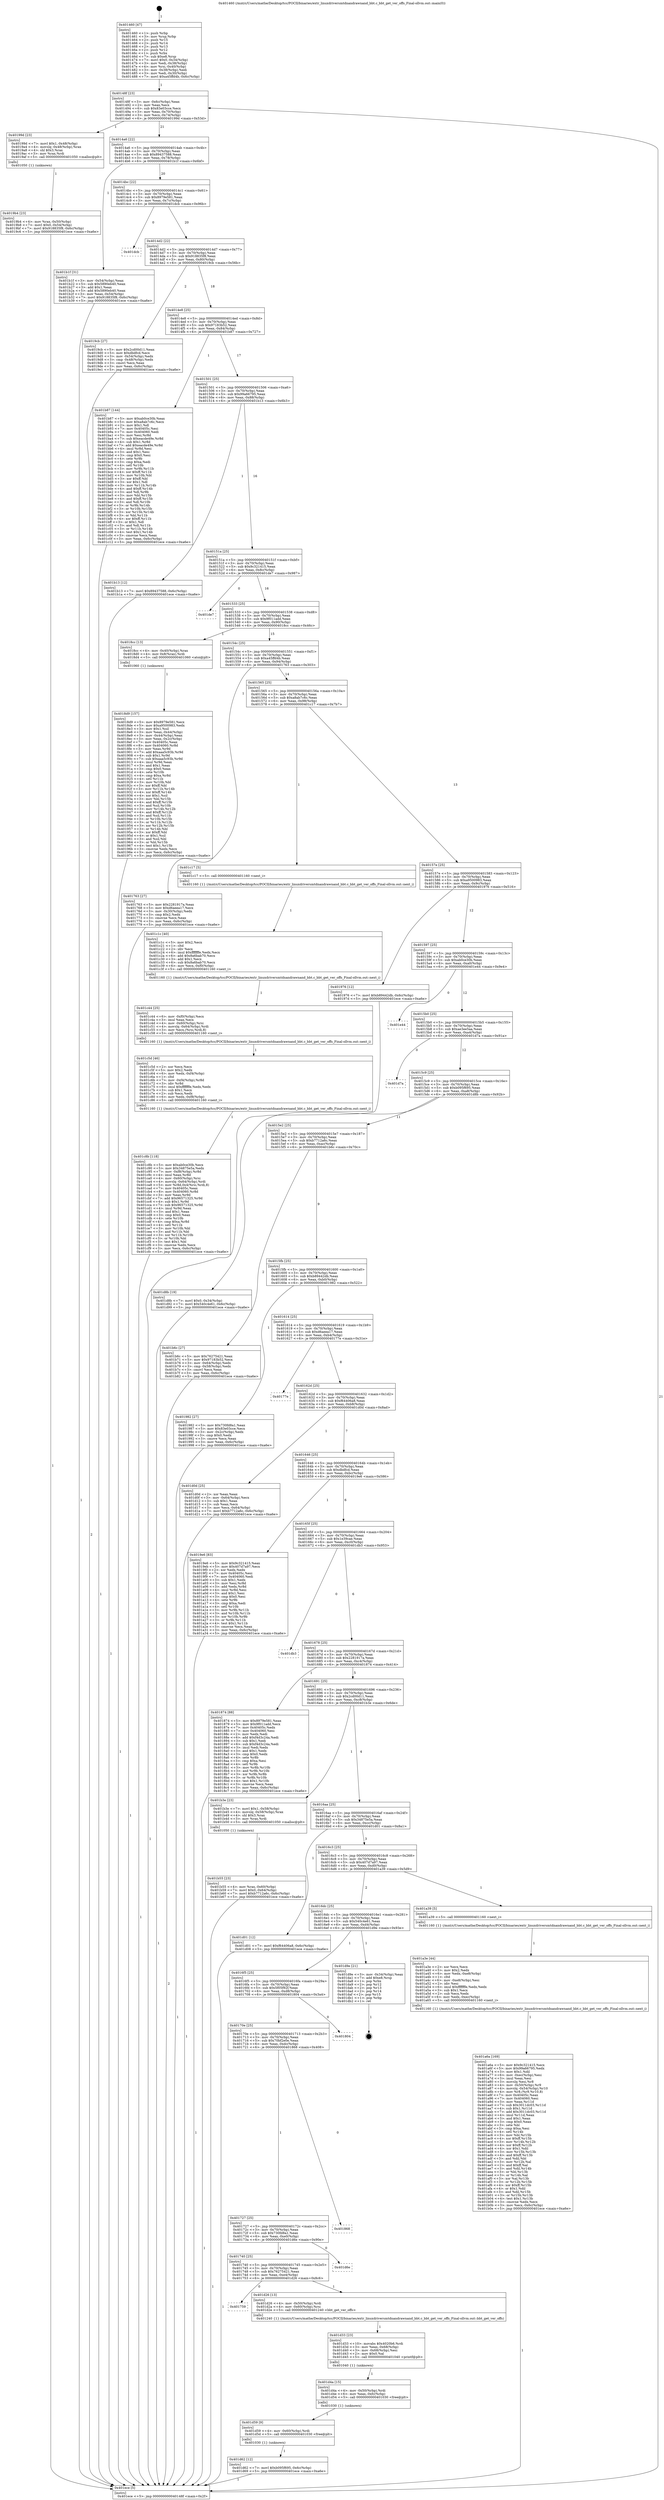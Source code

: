 digraph "0x401460" {
  label = "0x401460 (/mnt/c/Users/mathe/Desktop/tcc/POCII/binaries/extr_linuxdriversmtdnandrawnand_bbt.c_bbt_get_ver_offs_Final-ollvm.out::main(0))"
  labelloc = "t"
  node[shape=record]

  Entry [label="",width=0.3,height=0.3,shape=circle,fillcolor=black,style=filled]
  "0x40148f" [label="{
     0x40148f [23]\l
     | [instrs]\l
     &nbsp;&nbsp;0x40148f \<+3\>: mov -0x6c(%rbp),%eax\l
     &nbsp;&nbsp;0x401492 \<+2\>: mov %eax,%ecx\l
     &nbsp;&nbsp;0x401494 \<+6\>: sub $0x83e03cce,%ecx\l
     &nbsp;&nbsp;0x40149a \<+3\>: mov %eax,-0x70(%rbp)\l
     &nbsp;&nbsp;0x40149d \<+3\>: mov %ecx,-0x74(%rbp)\l
     &nbsp;&nbsp;0x4014a0 \<+6\>: je 000000000040199d \<main+0x53d\>\l
  }"]
  "0x40199d" [label="{
     0x40199d [23]\l
     | [instrs]\l
     &nbsp;&nbsp;0x40199d \<+7\>: movl $0x1,-0x48(%rbp)\l
     &nbsp;&nbsp;0x4019a4 \<+4\>: movslq -0x48(%rbp),%rax\l
     &nbsp;&nbsp;0x4019a8 \<+4\>: shl $0x3,%rax\l
     &nbsp;&nbsp;0x4019ac \<+3\>: mov %rax,%rdi\l
     &nbsp;&nbsp;0x4019af \<+5\>: call 0000000000401050 \<malloc@plt\>\l
     | [calls]\l
     &nbsp;&nbsp;0x401050 \{1\} (unknown)\l
  }"]
  "0x4014a6" [label="{
     0x4014a6 [22]\l
     | [instrs]\l
     &nbsp;&nbsp;0x4014a6 \<+5\>: jmp 00000000004014ab \<main+0x4b\>\l
     &nbsp;&nbsp;0x4014ab \<+3\>: mov -0x70(%rbp),%eax\l
     &nbsp;&nbsp;0x4014ae \<+5\>: sub $0x89437588,%eax\l
     &nbsp;&nbsp;0x4014b3 \<+3\>: mov %eax,-0x78(%rbp)\l
     &nbsp;&nbsp;0x4014b6 \<+6\>: je 0000000000401b1f \<main+0x6bf\>\l
  }"]
  Exit [label="",width=0.3,height=0.3,shape=circle,fillcolor=black,style=filled,peripheries=2]
  "0x401b1f" [label="{
     0x401b1f [31]\l
     | [instrs]\l
     &nbsp;&nbsp;0x401b1f \<+3\>: mov -0x54(%rbp),%eax\l
     &nbsp;&nbsp;0x401b22 \<+5\>: sub $0x5890eb40,%eax\l
     &nbsp;&nbsp;0x401b27 \<+3\>: add $0x1,%eax\l
     &nbsp;&nbsp;0x401b2a \<+5\>: add $0x5890eb40,%eax\l
     &nbsp;&nbsp;0x401b2f \<+3\>: mov %eax,-0x54(%rbp)\l
     &nbsp;&nbsp;0x401b32 \<+7\>: movl $0x918835f8,-0x6c(%rbp)\l
     &nbsp;&nbsp;0x401b39 \<+5\>: jmp 0000000000401ece \<main+0xa6e\>\l
  }"]
  "0x4014bc" [label="{
     0x4014bc [22]\l
     | [instrs]\l
     &nbsp;&nbsp;0x4014bc \<+5\>: jmp 00000000004014c1 \<main+0x61\>\l
     &nbsp;&nbsp;0x4014c1 \<+3\>: mov -0x70(%rbp),%eax\l
     &nbsp;&nbsp;0x4014c4 \<+5\>: sub $0x8979e581,%eax\l
     &nbsp;&nbsp;0x4014c9 \<+3\>: mov %eax,-0x7c(%rbp)\l
     &nbsp;&nbsp;0x4014cc \<+6\>: je 0000000000401dcb \<main+0x96b\>\l
  }"]
  "0x401d62" [label="{
     0x401d62 [12]\l
     | [instrs]\l
     &nbsp;&nbsp;0x401d62 \<+7\>: movl $0xb095f695,-0x6c(%rbp)\l
     &nbsp;&nbsp;0x401d69 \<+5\>: jmp 0000000000401ece \<main+0xa6e\>\l
  }"]
  "0x401dcb" [label="{
     0x401dcb\l
  }", style=dashed]
  "0x4014d2" [label="{
     0x4014d2 [22]\l
     | [instrs]\l
     &nbsp;&nbsp;0x4014d2 \<+5\>: jmp 00000000004014d7 \<main+0x77\>\l
     &nbsp;&nbsp;0x4014d7 \<+3\>: mov -0x70(%rbp),%eax\l
     &nbsp;&nbsp;0x4014da \<+5\>: sub $0x918835f8,%eax\l
     &nbsp;&nbsp;0x4014df \<+3\>: mov %eax,-0x80(%rbp)\l
     &nbsp;&nbsp;0x4014e2 \<+6\>: je 00000000004019cb \<main+0x56b\>\l
  }"]
  "0x401d59" [label="{
     0x401d59 [9]\l
     | [instrs]\l
     &nbsp;&nbsp;0x401d59 \<+4\>: mov -0x60(%rbp),%rdi\l
     &nbsp;&nbsp;0x401d5d \<+5\>: call 0000000000401030 \<free@plt\>\l
     | [calls]\l
     &nbsp;&nbsp;0x401030 \{1\} (unknown)\l
  }"]
  "0x4019cb" [label="{
     0x4019cb [27]\l
     | [instrs]\l
     &nbsp;&nbsp;0x4019cb \<+5\>: mov $0x2cd00d11,%eax\l
     &nbsp;&nbsp;0x4019d0 \<+5\>: mov $0xdbdfcd,%ecx\l
     &nbsp;&nbsp;0x4019d5 \<+3\>: mov -0x54(%rbp),%edx\l
     &nbsp;&nbsp;0x4019d8 \<+3\>: cmp -0x48(%rbp),%edx\l
     &nbsp;&nbsp;0x4019db \<+3\>: cmovl %ecx,%eax\l
     &nbsp;&nbsp;0x4019de \<+3\>: mov %eax,-0x6c(%rbp)\l
     &nbsp;&nbsp;0x4019e1 \<+5\>: jmp 0000000000401ece \<main+0xa6e\>\l
  }"]
  "0x4014e8" [label="{
     0x4014e8 [25]\l
     | [instrs]\l
     &nbsp;&nbsp;0x4014e8 \<+5\>: jmp 00000000004014ed \<main+0x8d\>\l
     &nbsp;&nbsp;0x4014ed \<+3\>: mov -0x70(%rbp),%eax\l
     &nbsp;&nbsp;0x4014f0 \<+5\>: sub $0x97183b52,%eax\l
     &nbsp;&nbsp;0x4014f5 \<+6\>: mov %eax,-0x84(%rbp)\l
     &nbsp;&nbsp;0x4014fb \<+6\>: je 0000000000401b87 \<main+0x727\>\l
  }"]
  "0x401d4a" [label="{
     0x401d4a [15]\l
     | [instrs]\l
     &nbsp;&nbsp;0x401d4a \<+4\>: mov -0x50(%rbp),%rdi\l
     &nbsp;&nbsp;0x401d4e \<+6\>: mov %eax,-0xfc(%rbp)\l
     &nbsp;&nbsp;0x401d54 \<+5\>: call 0000000000401030 \<free@plt\>\l
     | [calls]\l
     &nbsp;&nbsp;0x401030 \{1\} (unknown)\l
  }"]
  "0x401b87" [label="{
     0x401b87 [144]\l
     | [instrs]\l
     &nbsp;&nbsp;0x401b87 \<+5\>: mov $0xab0ce30b,%eax\l
     &nbsp;&nbsp;0x401b8c \<+5\>: mov $0xa8ab7c6c,%ecx\l
     &nbsp;&nbsp;0x401b91 \<+2\>: mov $0x1,%dl\l
     &nbsp;&nbsp;0x401b93 \<+7\>: mov 0x40405c,%esi\l
     &nbsp;&nbsp;0x401b9a \<+7\>: mov 0x404060,%edi\l
     &nbsp;&nbsp;0x401ba1 \<+3\>: mov %esi,%r8d\l
     &nbsp;&nbsp;0x401ba4 \<+7\>: sub $0xeacde49e,%r8d\l
     &nbsp;&nbsp;0x401bab \<+4\>: sub $0x1,%r8d\l
     &nbsp;&nbsp;0x401baf \<+7\>: add $0xeacde49e,%r8d\l
     &nbsp;&nbsp;0x401bb6 \<+4\>: imul %r8d,%esi\l
     &nbsp;&nbsp;0x401bba \<+3\>: and $0x1,%esi\l
     &nbsp;&nbsp;0x401bbd \<+3\>: cmp $0x0,%esi\l
     &nbsp;&nbsp;0x401bc0 \<+4\>: sete %r9b\l
     &nbsp;&nbsp;0x401bc4 \<+3\>: cmp $0xa,%edi\l
     &nbsp;&nbsp;0x401bc7 \<+4\>: setl %r10b\l
     &nbsp;&nbsp;0x401bcb \<+3\>: mov %r9b,%r11b\l
     &nbsp;&nbsp;0x401bce \<+4\>: xor $0xff,%r11b\l
     &nbsp;&nbsp;0x401bd2 \<+3\>: mov %r10b,%bl\l
     &nbsp;&nbsp;0x401bd5 \<+3\>: xor $0xff,%bl\l
     &nbsp;&nbsp;0x401bd8 \<+3\>: xor $0x1,%dl\l
     &nbsp;&nbsp;0x401bdb \<+3\>: mov %r11b,%r14b\l
     &nbsp;&nbsp;0x401bde \<+4\>: and $0xff,%r14b\l
     &nbsp;&nbsp;0x401be2 \<+3\>: and %dl,%r9b\l
     &nbsp;&nbsp;0x401be5 \<+3\>: mov %bl,%r15b\l
     &nbsp;&nbsp;0x401be8 \<+4\>: and $0xff,%r15b\l
     &nbsp;&nbsp;0x401bec \<+3\>: and %dl,%r10b\l
     &nbsp;&nbsp;0x401bef \<+3\>: or %r9b,%r14b\l
     &nbsp;&nbsp;0x401bf2 \<+3\>: or %r10b,%r15b\l
     &nbsp;&nbsp;0x401bf5 \<+3\>: xor %r15b,%r14b\l
     &nbsp;&nbsp;0x401bf8 \<+3\>: or %bl,%r11b\l
     &nbsp;&nbsp;0x401bfb \<+4\>: xor $0xff,%r11b\l
     &nbsp;&nbsp;0x401bff \<+3\>: or $0x1,%dl\l
     &nbsp;&nbsp;0x401c02 \<+3\>: and %dl,%r11b\l
     &nbsp;&nbsp;0x401c05 \<+3\>: or %r11b,%r14b\l
     &nbsp;&nbsp;0x401c08 \<+4\>: test $0x1,%r14b\l
     &nbsp;&nbsp;0x401c0c \<+3\>: cmovne %ecx,%eax\l
     &nbsp;&nbsp;0x401c0f \<+3\>: mov %eax,-0x6c(%rbp)\l
     &nbsp;&nbsp;0x401c12 \<+5\>: jmp 0000000000401ece \<main+0xa6e\>\l
  }"]
  "0x401501" [label="{
     0x401501 [25]\l
     | [instrs]\l
     &nbsp;&nbsp;0x401501 \<+5\>: jmp 0000000000401506 \<main+0xa6\>\l
     &nbsp;&nbsp;0x401506 \<+3\>: mov -0x70(%rbp),%eax\l
     &nbsp;&nbsp;0x401509 \<+5\>: sub $0x99a66795,%eax\l
     &nbsp;&nbsp;0x40150e \<+6\>: mov %eax,-0x88(%rbp)\l
     &nbsp;&nbsp;0x401514 \<+6\>: je 0000000000401b13 \<main+0x6b3\>\l
  }"]
  "0x401d33" [label="{
     0x401d33 [23]\l
     | [instrs]\l
     &nbsp;&nbsp;0x401d33 \<+10\>: movabs $0x4020b6,%rdi\l
     &nbsp;&nbsp;0x401d3d \<+3\>: mov %eax,-0x68(%rbp)\l
     &nbsp;&nbsp;0x401d40 \<+3\>: mov -0x68(%rbp),%esi\l
     &nbsp;&nbsp;0x401d43 \<+2\>: mov $0x0,%al\l
     &nbsp;&nbsp;0x401d45 \<+5\>: call 0000000000401040 \<printf@plt\>\l
     | [calls]\l
     &nbsp;&nbsp;0x401040 \{1\} (unknown)\l
  }"]
  "0x401b13" [label="{
     0x401b13 [12]\l
     | [instrs]\l
     &nbsp;&nbsp;0x401b13 \<+7\>: movl $0x89437588,-0x6c(%rbp)\l
     &nbsp;&nbsp;0x401b1a \<+5\>: jmp 0000000000401ece \<main+0xa6e\>\l
  }"]
  "0x40151a" [label="{
     0x40151a [25]\l
     | [instrs]\l
     &nbsp;&nbsp;0x40151a \<+5\>: jmp 000000000040151f \<main+0xbf\>\l
     &nbsp;&nbsp;0x40151f \<+3\>: mov -0x70(%rbp),%eax\l
     &nbsp;&nbsp;0x401522 \<+5\>: sub $0x9c321415,%eax\l
     &nbsp;&nbsp;0x401527 \<+6\>: mov %eax,-0x8c(%rbp)\l
     &nbsp;&nbsp;0x40152d \<+6\>: je 0000000000401de7 \<main+0x987\>\l
  }"]
  "0x401759" [label="{
     0x401759\l
  }", style=dashed]
  "0x401de7" [label="{
     0x401de7\l
  }", style=dashed]
  "0x401533" [label="{
     0x401533 [25]\l
     | [instrs]\l
     &nbsp;&nbsp;0x401533 \<+5\>: jmp 0000000000401538 \<main+0xd8\>\l
     &nbsp;&nbsp;0x401538 \<+3\>: mov -0x70(%rbp),%eax\l
     &nbsp;&nbsp;0x40153b \<+5\>: sub $0x9f011add,%eax\l
     &nbsp;&nbsp;0x401540 \<+6\>: mov %eax,-0x90(%rbp)\l
     &nbsp;&nbsp;0x401546 \<+6\>: je 00000000004018cc \<main+0x46c\>\l
  }"]
  "0x401d26" [label="{
     0x401d26 [13]\l
     | [instrs]\l
     &nbsp;&nbsp;0x401d26 \<+4\>: mov -0x50(%rbp),%rdi\l
     &nbsp;&nbsp;0x401d2a \<+4\>: mov -0x60(%rbp),%rsi\l
     &nbsp;&nbsp;0x401d2e \<+5\>: call 0000000000401240 \<bbt_get_ver_offs\>\l
     | [calls]\l
     &nbsp;&nbsp;0x401240 \{1\} (/mnt/c/Users/mathe/Desktop/tcc/POCII/binaries/extr_linuxdriversmtdnandrawnand_bbt.c_bbt_get_ver_offs_Final-ollvm.out::bbt_get_ver_offs)\l
  }"]
  "0x4018cc" [label="{
     0x4018cc [13]\l
     | [instrs]\l
     &nbsp;&nbsp;0x4018cc \<+4\>: mov -0x40(%rbp),%rax\l
     &nbsp;&nbsp;0x4018d0 \<+4\>: mov 0x8(%rax),%rdi\l
     &nbsp;&nbsp;0x4018d4 \<+5\>: call 0000000000401060 \<atoi@plt\>\l
     | [calls]\l
     &nbsp;&nbsp;0x401060 \{1\} (unknown)\l
  }"]
  "0x40154c" [label="{
     0x40154c [25]\l
     | [instrs]\l
     &nbsp;&nbsp;0x40154c \<+5\>: jmp 0000000000401551 \<main+0xf1\>\l
     &nbsp;&nbsp;0x401551 \<+3\>: mov -0x70(%rbp),%eax\l
     &nbsp;&nbsp;0x401554 \<+5\>: sub $0xa45ffd4b,%eax\l
     &nbsp;&nbsp;0x401559 \<+6\>: mov %eax,-0x94(%rbp)\l
     &nbsp;&nbsp;0x40155f \<+6\>: je 0000000000401763 \<main+0x303\>\l
  }"]
  "0x401740" [label="{
     0x401740 [25]\l
     | [instrs]\l
     &nbsp;&nbsp;0x401740 \<+5\>: jmp 0000000000401745 \<main+0x2e5\>\l
     &nbsp;&nbsp;0x401745 \<+3\>: mov -0x70(%rbp),%eax\l
     &nbsp;&nbsp;0x401748 \<+5\>: sub $0x76275421,%eax\l
     &nbsp;&nbsp;0x40174d \<+6\>: mov %eax,-0xe4(%rbp)\l
     &nbsp;&nbsp;0x401753 \<+6\>: je 0000000000401d26 \<main+0x8c6\>\l
  }"]
  "0x401763" [label="{
     0x401763 [27]\l
     | [instrs]\l
     &nbsp;&nbsp;0x401763 \<+5\>: mov $0x2281917a,%eax\l
     &nbsp;&nbsp;0x401768 \<+5\>: mov $0xd6aeea17,%ecx\l
     &nbsp;&nbsp;0x40176d \<+3\>: mov -0x30(%rbp),%edx\l
     &nbsp;&nbsp;0x401770 \<+3\>: cmp $0x2,%edx\l
     &nbsp;&nbsp;0x401773 \<+3\>: cmovne %ecx,%eax\l
     &nbsp;&nbsp;0x401776 \<+3\>: mov %eax,-0x6c(%rbp)\l
     &nbsp;&nbsp;0x401779 \<+5\>: jmp 0000000000401ece \<main+0xa6e\>\l
  }"]
  "0x401565" [label="{
     0x401565 [25]\l
     | [instrs]\l
     &nbsp;&nbsp;0x401565 \<+5\>: jmp 000000000040156a \<main+0x10a\>\l
     &nbsp;&nbsp;0x40156a \<+3\>: mov -0x70(%rbp),%eax\l
     &nbsp;&nbsp;0x40156d \<+5\>: sub $0xa8ab7c6c,%eax\l
     &nbsp;&nbsp;0x401572 \<+6\>: mov %eax,-0x98(%rbp)\l
     &nbsp;&nbsp;0x401578 \<+6\>: je 0000000000401c17 \<main+0x7b7\>\l
  }"]
  "0x401ece" [label="{
     0x401ece [5]\l
     | [instrs]\l
     &nbsp;&nbsp;0x401ece \<+5\>: jmp 000000000040148f \<main+0x2f\>\l
  }"]
  "0x401460" [label="{
     0x401460 [47]\l
     | [instrs]\l
     &nbsp;&nbsp;0x401460 \<+1\>: push %rbp\l
     &nbsp;&nbsp;0x401461 \<+3\>: mov %rsp,%rbp\l
     &nbsp;&nbsp;0x401464 \<+2\>: push %r15\l
     &nbsp;&nbsp;0x401466 \<+2\>: push %r14\l
     &nbsp;&nbsp;0x401468 \<+2\>: push %r13\l
     &nbsp;&nbsp;0x40146a \<+2\>: push %r12\l
     &nbsp;&nbsp;0x40146c \<+1\>: push %rbx\l
     &nbsp;&nbsp;0x40146d \<+7\>: sub $0xe8,%rsp\l
     &nbsp;&nbsp;0x401474 \<+7\>: movl $0x0,-0x34(%rbp)\l
     &nbsp;&nbsp;0x40147b \<+3\>: mov %edi,-0x38(%rbp)\l
     &nbsp;&nbsp;0x40147e \<+4\>: mov %rsi,-0x40(%rbp)\l
     &nbsp;&nbsp;0x401482 \<+3\>: mov -0x38(%rbp),%edi\l
     &nbsp;&nbsp;0x401485 \<+3\>: mov %edi,-0x30(%rbp)\l
     &nbsp;&nbsp;0x401488 \<+7\>: movl $0xa45ffd4b,-0x6c(%rbp)\l
  }"]
  "0x401d6e" [label="{
     0x401d6e\l
  }", style=dashed]
  "0x401c17" [label="{
     0x401c17 [5]\l
     | [instrs]\l
     &nbsp;&nbsp;0x401c17 \<+5\>: call 0000000000401160 \<next_i\>\l
     | [calls]\l
     &nbsp;&nbsp;0x401160 \{1\} (/mnt/c/Users/mathe/Desktop/tcc/POCII/binaries/extr_linuxdriversmtdnandrawnand_bbt.c_bbt_get_ver_offs_Final-ollvm.out::next_i)\l
  }"]
  "0x40157e" [label="{
     0x40157e [25]\l
     | [instrs]\l
     &nbsp;&nbsp;0x40157e \<+5\>: jmp 0000000000401583 \<main+0x123\>\l
     &nbsp;&nbsp;0x401583 \<+3\>: mov -0x70(%rbp),%eax\l
     &nbsp;&nbsp;0x401586 \<+5\>: sub $0xa9500983,%eax\l
     &nbsp;&nbsp;0x40158b \<+6\>: mov %eax,-0x9c(%rbp)\l
     &nbsp;&nbsp;0x401591 \<+6\>: je 0000000000401976 \<main+0x516\>\l
  }"]
  "0x401727" [label="{
     0x401727 [25]\l
     | [instrs]\l
     &nbsp;&nbsp;0x401727 \<+5\>: jmp 000000000040172c \<main+0x2cc\>\l
     &nbsp;&nbsp;0x40172c \<+3\>: mov -0x70(%rbp),%eax\l
     &nbsp;&nbsp;0x40172f \<+5\>: sub $0x730fd8a1,%eax\l
     &nbsp;&nbsp;0x401734 \<+6\>: mov %eax,-0xe0(%rbp)\l
     &nbsp;&nbsp;0x40173a \<+6\>: je 0000000000401d6e \<main+0x90e\>\l
  }"]
  "0x401976" [label="{
     0x401976 [12]\l
     | [instrs]\l
     &nbsp;&nbsp;0x401976 \<+7\>: movl $0xb89442db,-0x6c(%rbp)\l
     &nbsp;&nbsp;0x40197d \<+5\>: jmp 0000000000401ece \<main+0xa6e\>\l
  }"]
  "0x401597" [label="{
     0x401597 [25]\l
     | [instrs]\l
     &nbsp;&nbsp;0x401597 \<+5\>: jmp 000000000040159c \<main+0x13c\>\l
     &nbsp;&nbsp;0x40159c \<+3\>: mov -0x70(%rbp),%eax\l
     &nbsp;&nbsp;0x40159f \<+5\>: sub $0xab0ce30b,%eax\l
     &nbsp;&nbsp;0x4015a4 \<+6\>: mov %eax,-0xa0(%rbp)\l
     &nbsp;&nbsp;0x4015aa \<+6\>: je 0000000000401e44 \<main+0x9e4\>\l
  }"]
  "0x401868" [label="{
     0x401868\l
  }", style=dashed]
  "0x401e44" [label="{
     0x401e44\l
  }", style=dashed]
  "0x4015b0" [label="{
     0x4015b0 [25]\l
     | [instrs]\l
     &nbsp;&nbsp;0x4015b0 \<+5\>: jmp 00000000004015b5 \<main+0x155\>\l
     &nbsp;&nbsp;0x4015b5 \<+3\>: mov -0x70(%rbp),%eax\l
     &nbsp;&nbsp;0x4015b8 \<+5\>: sub $0xae3ee5aa,%eax\l
     &nbsp;&nbsp;0x4015bd \<+6\>: mov %eax,-0xa4(%rbp)\l
     &nbsp;&nbsp;0x4015c3 \<+6\>: je 0000000000401d7a \<main+0x91a\>\l
  }"]
  "0x40170e" [label="{
     0x40170e [25]\l
     | [instrs]\l
     &nbsp;&nbsp;0x40170e \<+5\>: jmp 0000000000401713 \<main+0x2b3\>\l
     &nbsp;&nbsp;0x401713 \<+3\>: mov -0x70(%rbp),%eax\l
     &nbsp;&nbsp;0x401716 \<+5\>: sub $0x70bf2e0e,%eax\l
     &nbsp;&nbsp;0x40171b \<+6\>: mov %eax,-0xdc(%rbp)\l
     &nbsp;&nbsp;0x401721 \<+6\>: je 0000000000401868 \<main+0x408\>\l
  }"]
  "0x401d7a" [label="{
     0x401d7a\l
  }", style=dashed]
  "0x4015c9" [label="{
     0x4015c9 [25]\l
     | [instrs]\l
     &nbsp;&nbsp;0x4015c9 \<+5\>: jmp 00000000004015ce \<main+0x16e\>\l
     &nbsp;&nbsp;0x4015ce \<+3\>: mov -0x70(%rbp),%eax\l
     &nbsp;&nbsp;0x4015d1 \<+5\>: sub $0xb095f695,%eax\l
     &nbsp;&nbsp;0x4015d6 \<+6\>: mov %eax,-0xa8(%rbp)\l
     &nbsp;&nbsp;0x4015dc \<+6\>: je 0000000000401d8b \<main+0x92b\>\l
  }"]
  "0x401804" [label="{
     0x401804\l
  }", style=dashed]
  "0x401d8b" [label="{
     0x401d8b [19]\l
     | [instrs]\l
     &nbsp;&nbsp;0x401d8b \<+7\>: movl $0x0,-0x34(%rbp)\l
     &nbsp;&nbsp;0x401d92 \<+7\>: movl $0x540c4e61,-0x6c(%rbp)\l
     &nbsp;&nbsp;0x401d99 \<+5\>: jmp 0000000000401ece \<main+0xa6e\>\l
  }"]
  "0x4015e2" [label="{
     0x4015e2 [25]\l
     | [instrs]\l
     &nbsp;&nbsp;0x4015e2 \<+5\>: jmp 00000000004015e7 \<main+0x187\>\l
     &nbsp;&nbsp;0x4015e7 \<+3\>: mov -0x70(%rbp),%eax\l
     &nbsp;&nbsp;0x4015ea \<+5\>: sub $0xb7712a6c,%eax\l
     &nbsp;&nbsp;0x4015ef \<+6\>: mov %eax,-0xac(%rbp)\l
     &nbsp;&nbsp;0x4015f5 \<+6\>: je 0000000000401b6c \<main+0x70c\>\l
  }"]
  "0x4016f5" [label="{
     0x4016f5 [25]\l
     | [instrs]\l
     &nbsp;&nbsp;0x4016f5 \<+5\>: jmp 00000000004016fa \<main+0x29a\>\l
     &nbsp;&nbsp;0x4016fa \<+3\>: mov -0x70(%rbp),%eax\l
     &nbsp;&nbsp;0x4016fd \<+5\>: sub $0x5f05f92f,%eax\l
     &nbsp;&nbsp;0x401702 \<+6\>: mov %eax,-0xd8(%rbp)\l
     &nbsp;&nbsp;0x401708 \<+6\>: je 0000000000401804 \<main+0x3a4\>\l
  }"]
  "0x401b6c" [label="{
     0x401b6c [27]\l
     | [instrs]\l
     &nbsp;&nbsp;0x401b6c \<+5\>: mov $0x76275421,%eax\l
     &nbsp;&nbsp;0x401b71 \<+5\>: mov $0x97183b52,%ecx\l
     &nbsp;&nbsp;0x401b76 \<+3\>: mov -0x64(%rbp),%edx\l
     &nbsp;&nbsp;0x401b79 \<+3\>: cmp -0x58(%rbp),%edx\l
     &nbsp;&nbsp;0x401b7c \<+3\>: cmovl %ecx,%eax\l
     &nbsp;&nbsp;0x401b7f \<+3\>: mov %eax,-0x6c(%rbp)\l
     &nbsp;&nbsp;0x401b82 \<+5\>: jmp 0000000000401ece \<main+0xa6e\>\l
  }"]
  "0x4015fb" [label="{
     0x4015fb [25]\l
     | [instrs]\l
     &nbsp;&nbsp;0x4015fb \<+5\>: jmp 0000000000401600 \<main+0x1a0\>\l
     &nbsp;&nbsp;0x401600 \<+3\>: mov -0x70(%rbp),%eax\l
     &nbsp;&nbsp;0x401603 \<+5\>: sub $0xb89442db,%eax\l
     &nbsp;&nbsp;0x401608 \<+6\>: mov %eax,-0xb0(%rbp)\l
     &nbsp;&nbsp;0x40160e \<+6\>: je 0000000000401982 \<main+0x522\>\l
  }"]
  "0x401d9e" [label="{
     0x401d9e [21]\l
     | [instrs]\l
     &nbsp;&nbsp;0x401d9e \<+3\>: mov -0x34(%rbp),%eax\l
     &nbsp;&nbsp;0x401da1 \<+7\>: add $0xe8,%rsp\l
     &nbsp;&nbsp;0x401da8 \<+1\>: pop %rbx\l
     &nbsp;&nbsp;0x401da9 \<+2\>: pop %r12\l
     &nbsp;&nbsp;0x401dab \<+2\>: pop %r13\l
     &nbsp;&nbsp;0x401dad \<+2\>: pop %r14\l
     &nbsp;&nbsp;0x401daf \<+2\>: pop %r15\l
     &nbsp;&nbsp;0x401db1 \<+1\>: pop %rbp\l
     &nbsp;&nbsp;0x401db2 \<+1\>: ret\l
  }"]
  "0x401982" [label="{
     0x401982 [27]\l
     | [instrs]\l
     &nbsp;&nbsp;0x401982 \<+5\>: mov $0x730fd8a1,%eax\l
     &nbsp;&nbsp;0x401987 \<+5\>: mov $0x83e03cce,%ecx\l
     &nbsp;&nbsp;0x40198c \<+3\>: mov -0x2c(%rbp),%edx\l
     &nbsp;&nbsp;0x40198f \<+3\>: cmp $0x0,%edx\l
     &nbsp;&nbsp;0x401992 \<+3\>: cmove %ecx,%eax\l
     &nbsp;&nbsp;0x401995 \<+3\>: mov %eax,-0x6c(%rbp)\l
     &nbsp;&nbsp;0x401998 \<+5\>: jmp 0000000000401ece \<main+0xa6e\>\l
  }"]
  "0x401614" [label="{
     0x401614 [25]\l
     | [instrs]\l
     &nbsp;&nbsp;0x401614 \<+5\>: jmp 0000000000401619 \<main+0x1b9\>\l
     &nbsp;&nbsp;0x401619 \<+3\>: mov -0x70(%rbp),%eax\l
     &nbsp;&nbsp;0x40161c \<+5\>: sub $0xd6aeea17,%eax\l
     &nbsp;&nbsp;0x401621 \<+6\>: mov %eax,-0xb4(%rbp)\l
     &nbsp;&nbsp;0x401627 \<+6\>: je 000000000040177e \<main+0x31e\>\l
  }"]
  "0x401c8b" [label="{
     0x401c8b [118]\l
     | [instrs]\l
     &nbsp;&nbsp;0x401c8b \<+5\>: mov $0xab0ce30b,%ecx\l
     &nbsp;&nbsp;0x401c90 \<+5\>: mov $0x34875e5a,%edx\l
     &nbsp;&nbsp;0x401c95 \<+7\>: mov -0xf8(%rbp),%r8d\l
     &nbsp;&nbsp;0x401c9c \<+4\>: imul %eax,%r8d\l
     &nbsp;&nbsp;0x401ca0 \<+4\>: mov -0x60(%rbp),%rsi\l
     &nbsp;&nbsp;0x401ca4 \<+4\>: movslq -0x64(%rbp),%rdi\l
     &nbsp;&nbsp;0x401ca8 \<+5\>: mov %r8d,0x4(%rsi,%rdi,8)\l
     &nbsp;&nbsp;0x401cad \<+7\>: mov 0x40405c,%eax\l
     &nbsp;&nbsp;0x401cb4 \<+8\>: mov 0x404060,%r8d\l
     &nbsp;&nbsp;0x401cbc \<+3\>: mov %eax,%r9d\l
     &nbsp;&nbsp;0x401cbf \<+7\>: add $0x96571325,%r9d\l
     &nbsp;&nbsp;0x401cc6 \<+4\>: sub $0x1,%r9d\l
     &nbsp;&nbsp;0x401cca \<+7\>: sub $0x96571325,%r9d\l
     &nbsp;&nbsp;0x401cd1 \<+4\>: imul %r9d,%eax\l
     &nbsp;&nbsp;0x401cd5 \<+3\>: and $0x1,%eax\l
     &nbsp;&nbsp;0x401cd8 \<+3\>: cmp $0x0,%eax\l
     &nbsp;&nbsp;0x401cdb \<+4\>: sete %r10b\l
     &nbsp;&nbsp;0x401cdf \<+4\>: cmp $0xa,%r8d\l
     &nbsp;&nbsp;0x401ce3 \<+4\>: setl %r11b\l
     &nbsp;&nbsp;0x401ce7 \<+3\>: mov %r10b,%bl\l
     &nbsp;&nbsp;0x401cea \<+3\>: and %r11b,%bl\l
     &nbsp;&nbsp;0x401ced \<+3\>: xor %r11b,%r10b\l
     &nbsp;&nbsp;0x401cf0 \<+3\>: or %r10b,%bl\l
     &nbsp;&nbsp;0x401cf3 \<+3\>: test $0x1,%bl\l
     &nbsp;&nbsp;0x401cf6 \<+3\>: cmovne %edx,%ecx\l
     &nbsp;&nbsp;0x401cf9 \<+3\>: mov %ecx,-0x6c(%rbp)\l
     &nbsp;&nbsp;0x401cfc \<+5\>: jmp 0000000000401ece \<main+0xa6e\>\l
  }"]
  "0x40177e" [label="{
     0x40177e\l
  }", style=dashed]
  "0x40162d" [label="{
     0x40162d [25]\l
     | [instrs]\l
     &nbsp;&nbsp;0x40162d \<+5\>: jmp 0000000000401632 \<main+0x1d2\>\l
     &nbsp;&nbsp;0x401632 \<+3\>: mov -0x70(%rbp),%eax\l
     &nbsp;&nbsp;0x401635 \<+5\>: sub $0xf64406a8,%eax\l
     &nbsp;&nbsp;0x40163a \<+6\>: mov %eax,-0xb8(%rbp)\l
     &nbsp;&nbsp;0x401640 \<+6\>: je 0000000000401d0d \<main+0x8ad\>\l
  }"]
  "0x401c5d" [label="{
     0x401c5d [46]\l
     | [instrs]\l
     &nbsp;&nbsp;0x401c5d \<+2\>: xor %ecx,%ecx\l
     &nbsp;&nbsp;0x401c5f \<+5\>: mov $0x2,%edx\l
     &nbsp;&nbsp;0x401c64 \<+6\>: mov %edx,-0xf4(%rbp)\l
     &nbsp;&nbsp;0x401c6a \<+1\>: cltd\l
     &nbsp;&nbsp;0x401c6b \<+7\>: mov -0xf4(%rbp),%r8d\l
     &nbsp;&nbsp;0x401c72 \<+3\>: idiv %r8d\l
     &nbsp;&nbsp;0x401c75 \<+6\>: imul $0xfffffffe,%edx,%edx\l
     &nbsp;&nbsp;0x401c7b \<+3\>: sub $0x1,%ecx\l
     &nbsp;&nbsp;0x401c7e \<+2\>: sub %ecx,%edx\l
     &nbsp;&nbsp;0x401c80 \<+6\>: mov %edx,-0xf8(%rbp)\l
     &nbsp;&nbsp;0x401c86 \<+5\>: call 0000000000401160 \<next_i\>\l
     | [calls]\l
     &nbsp;&nbsp;0x401160 \{1\} (/mnt/c/Users/mathe/Desktop/tcc/POCII/binaries/extr_linuxdriversmtdnandrawnand_bbt.c_bbt_get_ver_offs_Final-ollvm.out::next_i)\l
  }"]
  "0x401d0d" [label="{
     0x401d0d [25]\l
     | [instrs]\l
     &nbsp;&nbsp;0x401d0d \<+2\>: xor %eax,%eax\l
     &nbsp;&nbsp;0x401d0f \<+3\>: mov -0x64(%rbp),%ecx\l
     &nbsp;&nbsp;0x401d12 \<+3\>: sub $0x1,%eax\l
     &nbsp;&nbsp;0x401d15 \<+2\>: sub %eax,%ecx\l
     &nbsp;&nbsp;0x401d17 \<+3\>: mov %ecx,-0x64(%rbp)\l
     &nbsp;&nbsp;0x401d1a \<+7\>: movl $0xb7712a6c,-0x6c(%rbp)\l
     &nbsp;&nbsp;0x401d21 \<+5\>: jmp 0000000000401ece \<main+0xa6e\>\l
  }"]
  "0x401646" [label="{
     0x401646 [25]\l
     | [instrs]\l
     &nbsp;&nbsp;0x401646 \<+5\>: jmp 000000000040164b \<main+0x1eb\>\l
     &nbsp;&nbsp;0x40164b \<+3\>: mov -0x70(%rbp),%eax\l
     &nbsp;&nbsp;0x40164e \<+5\>: sub $0xdbdfcd,%eax\l
     &nbsp;&nbsp;0x401653 \<+6\>: mov %eax,-0xbc(%rbp)\l
     &nbsp;&nbsp;0x401659 \<+6\>: je 00000000004019e6 \<main+0x586\>\l
  }"]
  "0x401c44" [label="{
     0x401c44 [25]\l
     | [instrs]\l
     &nbsp;&nbsp;0x401c44 \<+6\>: mov -0xf0(%rbp),%ecx\l
     &nbsp;&nbsp;0x401c4a \<+3\>: imul %eax,%ecx\l
     &nbsp;&nbsp;0x401c4d \<+4\>: mov -0x60(%rbp),%rsi\l
     &nbsp;&nbsp;0x401c51 \<+4\>: movslq -0x64(%rbp),%rdi\l
     &nbsp;&nbsp;0x401c55 \<+3\>: mov %ecx,(%rsi,%rdi,8)\l
     &nbsp;&nbsp;0x401c58 \<+5\>: call 0000000000401160 \<next_i\>\l
     | [calls]\l
     &nbsp;&nbsp;0x401160 \{1\} (/mnt/c/Users/mathe/Desktop/tcc/POCII/binaries/extr_linuxdriversmtdnandrawnand_bbt.c_bbt_get_ver_offs_Final-ollvm.out::next_i)\l
  }"]
  "0x4019e6" [label="{
     0x4019e6 [83]\l
     | [instrs]\l
     &nbsp;&nbsp;0x4019e6 \<+5\>: mov $0x9c321415,%eax\l
     &nbsp;&nbsp;0x4019eb \<+5\>: mov $0x407d7a97,%ecx\l
     &nbsp;&nbsp;0x4019f0 \<+2\>: xor %edx,%edx\l
     &nbsp;&nbsp;0x4019f2 \<+7\>: mov 0x40405c,%esi\l
     &nbsp;&nbsp;0x4019f9 \<+7\>: mov 0x404060,%edi\l
     &nbsp;&nbsp;0x401a00 \<+3\>: sub $0x1,%edx\l
     &nbsp;&nbsp;0x401a03 \<+3\>: mov %esi,%r8d\l
     &nbsp;&nbsp;0x401a06 \<+3\>: add %edx,%r8d\l
     &nbsp;&nbsp;0x401a09 \<+4\>: imul %r8d,%esi\l
     &nbsp;&nbsp;0x401a0d \<+3\>: and $0x1,%esi\l
     &nbsp;&nbsp;0x401a10 \<+3\>: cmp $0x0,%esi\l
     &nbsp;&nbsp;0x401a13 \<+4\>: sete %r9b\l
     &nbsp;&nbsp;0x401a17 \<+3\>: cmp $0xa,%edi\l
     &nbsp;&nbsp;0x401a1a \<+4\>: setl %r10b\l
     &nbsp;&nbsp;0x401a1e \<+3\>: mov %r9b,%r11b\l
     &nbsp;&nbsp;0x401a21 \<+3\>: and %r10b,%r11b\l
     &nbsp;&nbsp;0x401a24 \<+3\>: xor %r10b,%r9b\l
     &nbsp;&nbsp;0x401a27 \<+3\>: or %r9b,%r11b\l
     &nbsp;&nbsp;0x401a2a \<+4\>: test $0x1,%r11b\l
     &nbsp;&nbsp;0x401a2e \<+3\>: cmovne %ecx,%eax\l
     &nbsp;&nbsp;0x401a31 \<+3\>: mov %eax,-0x6c(%rbp)\l
     &nbsp;&nbsp;0x401a34 \<+5\>: jmp 0000000000401ece \<main+0xa6e\>\l
  }"]
  "0x40165f" [label="{
     0x40165f [25]\l
     | [instrs]\l
     &nbsp;&nbsp;0x40165f \<+5\>: jmp 0000000000401664 \<main+0x204\>\l
     &nbsp;&nbsp;0x401664 \<+3\>: mov -0x70(%rbp),%eax\l
     &nbsp;&nbsp;0x401667 \<+5\>: sub $0x1e39cae,%eax\l
     &nbsp;&nbsp;0x40166c \<+6\>: mov %eax,-0xc0(%rbp)\l
     &nbsp;&nbsp;0x401672 \<+6\>: je 0000000000401db3 \<main+0x953\>\l
  }"]
  "0x401c1c" [label="{
     0x401c1c [40]\l
     | [instrs]\l
     &nbsp;&nbsp;0x401c1c \<+5\>: mov $0x2,%ecx\l
     &nbsp;&nbsp;0x401c21 \<+1\>: cltd\l
     &nbsp;&nbsp;0x401c22 \<+2\>: idiv %ecx\l
     &nbsp;&nbsp;0x401c24 \<+6\>: imul $0xfffffffe,%edx,%ecx\l
     &nbsp;&nbsp;0x401c2a \<+6\>: add $0x8a6bab70,%ecx\l
     &nbsp;&nbsp;0x401c30 \<+3\>: add $0x1,%ecx\l
     &nbsp;&nbsp;0x401c33 \<+6\>: sub $0x8a6bab70,%ecx\l
     &nbsp;&nbsp;0x401c39 \<+6\>: mov %ecx,-0xf0(%rbp)\l
     &nbsp;&nbsp;0x401c3f \<+5\>: call 0000000000401160 \<next_i\>\l
     | [calls]\l
     &nbsp;&nbsp;0x401160 \{1\} (/mnt/c/Users/mathe/Desktop/tcc/POCII/binaries/extr_linuxdriversmtdnandrawnand_bbt.c_bbt_get_ver_offs_Final-ollvm.out::next_i)\l
  }"]
  "0x401db3" [label="{
     0x401db3\l
  }", style=dashed]
  "0x401678" [label="{
     0x401678 [25]\l
     | [instrs]\l
     &nbsp;&nbsp;0x401678 \<+5\>: jmp 000000000040167d \<main+0x21d\>\l
     &nbsp;&nbsp;0x40167d \<+3\>: mov -0x70(%rbp),%eax\l
     &nbsp;&nbsp;0x401680 \<+5\>: sub $0x2281917a,%eax\l
     &nbsp;&nbsp;0x401685 \<+6\>: mov %eax,-0xc4(%rbp)\l
     &nbsp;&nbsp;0x40168b \<+6\>: je 0000000000401874 \<main+0x414\>\l
  }"]
  "0x401b55" [label="{
     0x401b55 [23]\l
     | [instrs]\l
     &nbsp;&nbsp;0x401b55 \<+4\>: mov %rax,-0x60(%rbp)\l
     &nbsp;&nbsp;0x401b59 \<+7\>: movl $0x0,-0x64(%rbp)\l
     &nbsp;&nbsp;0x401b60 \<+7\>: movl $0xb7712a6c,-0x6c(%rbp)\l
     &nbsp;&nbsp;0x401b67 \<+5\>: jmp 0000000000401ece \<main+0xa6e\>\l
  }"]
  "0x401874" [label="{
     0x401874 [88]\l
     | [instrs]\l
     &nbsp;&nbsp;0x401874 \<+5\>: mov $0x8979e581,%eax\l
     &nbsp;&nbsp;0x401879 \<+5\>: mov $0x9f011add,%ecx\l
     &nbsp;&nbsp;0x40187e \<+7\>: mov 0x40405c,%edx\l
     &nbsp;&nbsp;0x401885 \<+7\>: mov 0x404060,%esi\l
     &nbsp;&nbsp;0x40188c \<+2\>: mov %edx,%edi\l
     &nbsp;&nbsp;0x40188e \<+6\>: add $0xf4d3c24a,%edi\l
     &nbsp;&nbsp;0x401894 \<+3\>: sub $0x1,%edi\l
     &nbsp;&nbsp;0x401897 \<+6\>: sub $0xf4d3c24a,%edi\l
     &nbsp;&nbsp;0x40189d \<+3\>: imul %edi,%edx\l
     &nbsp;&nbsp;0x4018a0 \<+3\>: and $0x1,%edx\l
     &nbsp;&nbsp;0x4018a3 \<+3\>: cmp $0x0,%edx\l
     &nbsp;&nbsp;0x4018a6 \<+4\>: sete %r8b\l
     &nbsp;&nbsp;0x4018aa \<+3\>: cmp $0xa,%esi\l
     &nbsp;&nbsp;0x4018ad \<+4\>: setl %r9b\l
     &nbsp;&nbsp;0x4018b1 \<+3\>: mov %r8b,%r10b\l
     &nbsp;&nbsp;0x4018b4 \<+3\>: and %r9b,%r10b\l
     &nbsp;&nbsp;0x4018b7 \<+3\>: xor %r9b,%r8b\l
     &nbsp;&nbsp;0x4018ba \<+3\>: or %r8b,%r10b\l
     &nbsp;&nbsp;0x4018bd \<+4\>: test $0x1,%r10b\l
     &nbsp;&nbsp;0x4018c1 \<+3\>: cmovne %ecx,%eax\l
     &nbsp;&nbsp;0x4018c4 \<+3\>: mov %eax,-0x6c(%rbp)\l
     &nbsp;&nbsp;0x4018c7 \<+5\>: jmp 0000000000401ece \<main+0xa6e\>\l
  }"]
  "0x401691" [label="{
     0x401691 [25]\l
     | [instrs]\l
     &nbsp;&nbsp;0x401691 \<+5\>: jmp 0000000000401696 \<main+0x236\>\l
     &nbsp;&nbsp;0x401696 \<+3\>: mov -0x70(%rbp),%eax\l
     &nbsp;&nbsp;0x401699 \<+5\>: sub $0x2cd00d11,%eax\l
     &nbsp;&nbsp;0x40169e \<+6\>: mov %eax,-0xc8(%rbp)\l
     &nbsp;&nbsp;0x4016a4 \<+6\>: je 0000000000401b3e \<main+0x6de\>\l
  }"]
  "0x4018d9" [label="{
     0x4018d9 [157]\l
     | [instrs]\l
     &nbsp;&nbsp;0x4018d9 \<+5\>: mov $0x8979e581,%ecx\l
     &nbsp;&nbsp;0x4018de \<+5\>: mov $0xa9500983,%edx\l
     &nbsp;&nbsp;0x4018e3 \<+3\>: mov $0x1,%sil\l
     &nbsp;&nbsp;0x4018e6 \<+3\>: mov %eax,-0x44(%rbp)\l
     &nbsp;&nbsp;0x4018e9 \<+3\>: mov -0x44(%rbp),%eax\l
     &nbsp;&nbsp;0x4018ec \<+3\>: mov %eax,-0x2c(%rbp)\l
     &nbsp;&nbsp;0x4018ef \<+7\>: mov 0x40405c,%eax\l
     &nbsp;&nbsp;0x4018f6 \<+8\>: mov 0x404060,%r8d\l
     &nbsp;&nbsp;0x4018fe \<+3\>: mov %eax,%r9d\l
     &nbsp;&nbsp;0x401901 \<+7\>: add $0xaaa5c93b,%r9d\l
     &nbsp;&nbsp;0x401908 \<+4\>: sub $0x1,%r9d\l
     &nbsp;&nbsp;0x40190c \<+7\>: sub $0xaaa5c93b,%r9d\l
     &nbsp;&nbsp;0x401913 \<+4\>: imul %r9d,%eax\l
     &nbsp;&nbsp;0x401917 \<+3\>: and $0x1,%eax\l
     &nbsp;&nbsp;0x40191a \<+3\>: cmp $0x0,%eax\l
     &nbsp;&nbsp;0x40191d \<+4\>: sete %r10b\l
     &nbsp;&nbsp;0x401921 \<+4\>: cmp $0xa,%r8d\l
     &nbsp;&nbsp;0x401925 \<+4\>: setl %r11b\l
     &nbsp;&nbsp;0x401929 \<+3\>: mov %r10b,%bl\l
     &nbsp;&nbsp;0x40192c \<+3\>: xor $0xff,%bl\l
     &nbsp;&nbsp;0x40192f \<+3\>: mov %r11b,%r14b\l
     &nbsp;&nbsp;0x401932 \<+4\>: xor $0xff,%r14b\l
     &nbsp;&nbsp;0x401936 \<+4\>: xor $0x1,%sil\l
     &nbsp;&nbsp;0x40193a \<+3\>: mov %bl,%r15b\l
     &nbsp;&nbsp;0x40193d \<+4\>: and $0xff,%r15b\l
     &nbsp;&nbsp;0x401941 \<+3\>: and %sil,%r10b\l
     &nbsp;&nbsp;0x401944 \<+3\>: mov %r14b,%r12b\l
     &nbsp;&nbsp;0x401947 \<+4\>: and $0xff,%r12b\l
     &nbsp;&nbsp;0x40194b \<+3\>: and %sil,%r11b\l
     &nbsp;&nbsp;0x40194e \<+3\>: or %r10b,%r15b\l
     &nbsp;&nbsp;0x401951 \<+3\>: or %r11b,%r12b\l
     &nbsp;&nbsp;0x401954 \<+3\>: xor %r12b,%r15b\l
     &nbsp;&nbsp;0x401957 \<+3\>: or %r14b,%bl\l
     &nbsp;&nbsp;0x40195a \<+3\>: xor $0xff,%bl\l
     &nbsp;&nbsp;0x40195d \<+4\>: or $0x1,%sil\l
     &nbsp;&nbsp;0x401961 \<+3\>: and %sil,%bl\l
     &nbsp;&nbsp;0x401964 \<+3\>: or %bl,%r15b\l
     &nbsp;&nbsp;0x401967 \<+4\>: test $0x1,%r15b\l
     &nbsp;&nbsp;0x40196b \<+3\>: cmovne %edx,%ecx\l
     &nbsp;&nbsp;0x40196e \<+3\>: mov %ecx,-0x6c(%rbp)\l
     &nbsp;&nbsp;0x401971 \<+5\>: jmp 0000000000401ece \<main+0xa6e\>\l
  }"]
  "0x4019b4" [label="{
     0x4019b4 [23]\l
     | [instrs]\l
     &nbsp;&nbsp;0x4019b4 \<+4\>: mov %rax,-0x50(%rbp)\l
     &nbsp;&nbsp;0x4019b8 \<+7\>: movl $0x0,-0x54(%rbp)\l
     &nbsp;&nbsp;0x4019bf \<+7\>: movl $0x918835f8,-0x6c(%rbp)\l
     &nbsp;&nbsp;0x4019c6 \<+5\>: jmp 0000000000401ece \<main+0xa6e\>\l
  }"]
  "0x401a6a" [label="{
     0x401a6a [169]\l
     | [instrs]\l
     &nbsp;&nbsp;0x401a6a \<+5\>: mov $0x9c321415,%ecx\l
     &nbsp;&nbsp;0x401a6f \<+5\>: mov $0x99a66795,%edx\l
     &nbsp;&nbsp;0x401a74 \<+3\>: mov $0x1,%dil\l
     &nbsp;&nbsp;0x401a77 \<+6\>: mov -0xec(%rbp),%esi\l
     &nbsp;&nbsp;0x401a7d \<+3\>: imul %eax,%esi\l
     &nbsp;&nbsp;0x401a80 \<+3\>: movslq %esi,%r8\l
     &nbsp;&nbsp;0x401a83 \<+4\>: mov -0x50(%rbp),%r9\l
     &nbsp;&nbsp;0x401a87 \<+4\>: movslq -0x54(%rbp),%r10\l
     &nbsp;&nbsp;0x401a8b \<+4\>: mov %r8,(%r9,%r10,8)\l
     &nbsp;&nbsp;0x401a8f \<+7\>: mov 0x40405c,%eax\l
     &nbsp;&nbsp;0x401a96 \<+7\>: mov 0x404060,%esi\l
     &nbsp;&nbsp;0x401a9d \<+3\>: mov %eax,%r11d\l
     &nbsp;&nbsp;0x401aa0 \<+7\>: sub $0x3011dc03,%r11d\l
     &nbsp;&nbsp;0x401aa7 \<+4\>: sub $0x1,%r11d\l
     &nbsp;&nbsp;0x401aab \<+7\>: add $0x3011dc03,%r11d\l
     &nbsp;&nbsp;0x401ab2 \<+4\>: imul %r11d,%eax\l
     &nbsp;&nbsp;0x401ab6 \<+3\>: and $0x1,%eax\l
     &nbsp;&nbsp;0x401ab9 \<+3\>: cmp $0x0,%eax\l
     &nbsp;&nbsp;0x401abc \<+3\>: sete %bl\l
     &nbsp;&nbsp;0x401abf \<+3\>: cmp $0xa,%esi\l
     &nbsp;&nbsp;0x401ac2 \<+4\>: setl %r14b\l
     &nbsp;&nbsp;0x401ac6 \<+3\>: mov %bl,%r15b\l
     &nbsp;&nbsp;0x401ac9 \<+4\>: xor $0xff,%r15b\l
     &nbsp;&nbsp;0x401acd \<+3\>: mov %r14b,%r12b\l
     &nbsp;&nbsp;0x401ad0 \<+4\>: xor $0xff,%r12b\l
     &nbsp;&nbsp;0x401ad4 \<+4\>: xor $0x1,%dil\l
     &nbsp;&nbsp;0x401ad8 \<+3\>: mov %r15b,%r13b\l
     &nbsp;&nbsp;0x401adb \<+4\>: and $0xff,%r13b\l
     &nbsp;&nbsp;0x401adf \<+3\>: and %dil,%bl\l
     &nbsp;&nbsp;0x401ae2 \<+3\>: mov %r12b,%al\l
     &nbsp;&nbsp;0x401ae5 \<+2\>: and $0xff,%al\l
     &nbsp;&nbsp;0x401ae7 \<+3\>: and %dil,%r14b\l
     &nbsp;&nbsp;0x401aea \<+3\>: or %bl,%r13b\l
     &nbsp;&nbsp;0x401aed \<+3\>: or %r14b,%al\l
     &nbsp;&nbsp;0x401af0 \<+3\>: xor %al,%r13b\l
     &nbsp;&nbsp;0x401af3 \<+3\>: or %r12b,%r15b\l
     &nbsp;&nbsp;0x401af6 \<+4\>: xor $0xff,%r15b\l
     &nbsp;&nbsp;0x401afa \<+4\>: or $0x1,%dil\l
     &nbsp;&nbsp;0x401afe \<+3\>: and %dil,%r15b\l
     &nbsp;&nbsp;0x401b01 \<+3\>: or %r15b,%r13b\l
     &nbsp;&nbsp;0x401b04 \<+4\>: test $0x1,%r13b\l
     &nbsp;&nbsp;0x401b08 \<+3\>: cmovne %edx,%ecx\l
     &nbsp;&nbsp;0x401b0b \<+3\>: mov %ecx,-0x6c(%rbp)\l
     &nbsp;&nbsp;0x401b0e \<+5\>: jmp 0000000000401ece \<main+0xa6e\>\l
  }"]
  "0x401b3e" [label="{
     0x401b3e [23]\l
     | [instrs]\l
     &nbsp;&nbsp;0x401b3e \<+7\>: movl $0x1,-0x58(%rbp)\l
     &nbsp;&nbsp;0x401b45 \<+4\>: movslq -0x58(%rbp),%rax\l
     &nbsp;&nbsp;0x401b49 \<+4\>: shl $0x3,%rax\l
     &nbsp;&nbsp;0x401b4d \<+3\>: mov %rax,%rdi\l
     &nbsp;&nbsp;0x401b50 \<+5\>: call 0000000000401050 \<malloc@plt\>\l
     | [calls]\l
     &nbsp;&nbsp;0x401050 \{1\} (unknown)\l
  }"]
  "0x4016aa" [label="{
     0x4016aa [25]\l
     | [instrs]\l
     &nbsp;&nbsp;0x4016aa \<+5\>: jmp 00000000004016af \<main+0x24f\>\l
     &nbsp;&nbsp;0x4016af \<+3\>: mov -0x70(%rbp),%eax\l
     &nbsp;&nbsp;0x4016b2 \<+5\>: sub $0x34875e5a,%eax\l
     &nbsp;&nbsp;0x4016b7 \<+6\>: mov %eax,-0xcc(%rbp)\l
     &nbsp;&nbsp;0x4016bd \<+6\>: je 0000000000401d01 \<main+0x8a1\>\l
  }"]
  "0x401a3e" [label="{
     0x401a3e [44]\l
     | [instrs]\l
     &nbsp;&nbsp;0x401a3e \<+2\>: xor %ecx,%ecx\l
     &nbsp;&nbsp;0x401a40 \<+5\>: mov $0x2,%edx\l
     &nbsp;&nbsp;0x401a45 \<+6\>: mov %edx,-0xe8(%rbp)\l
     &nbsp;&nbsp;0x401a4b \<+1\>: cltd\l
     &nbsp;&nbsp;0x401a4c \<+6\>: mov -0xe8(%rbp),%esi\l
     &nbsp;&nbsp;0x401a52 \<+2\>: idiv %esi\l
     &nbsp;&nbsp;0x401a54 \<+6\>: imul $0xfffffffe,%edx,%edx\l
     &nbsp;&nbsp;0x401a5a \<+3\>: sub $0x1,%ecx\l
     &nbsp;&nbsp;0x401a5d \<+2\>: sub %ecx,%edx\l
     &nbsp;&nbsp;0x401a5f \<+6\>: mov %edx,-0xec(%rbp)\l
     &nbsp;&nbsp;0x401a65 \<+5\>: call 0000000000401160 \<next_i\>\l
     | [calls]\l
     &nbsp;&nbsp;0x401160 \{1\} (/mnt/c/Users/mathe/Desktop/tcc/POCII/binaries/extr_linuxdriversmtdnandrawnand_bbt.c_bbt_get_ver_offs_Final-ollvm.out::next_i)\l
  }"]
  "0x401d01" [label="{
     0x401d01 [12]\l
     | [instrs]\l
     &nbsp;&nbsp;0x401d01 \<+7\>: movl $0xf64406a8,-0x6c(%rbp)\l
     &nbsp;&nbsp;0x401d08 \<+5\>: jmp 0000000000401ece \<main+0xa6e\>\l
  }"]
  "0x4016c3" [label="{
     0x4016c3 [25]\l
     | [instrs]\l
     &nbsp;&nbsp;0x4016c3 \<+5\>: jmp 00000000004016c8 \<main+0x268\>\l
     &nbsp;&nbsp;0x4016c8 \<+3\>: mov -0x70(%rbp),%eax\l
     &nbsp;&nbsp;0x4016cb \<+5\>: sub $0x407d7a97,%eax\l
     &nbsp;&nbsp;0x4016d0 \<+6\>: mov %eax,-0xd0(%rbp)\l
     &nbsp;&nbsp;0x4016d6 \<+6\>: je 0000000000401a39 \<main+0x5d9\>\l
  }"]
  "0x4016dc" [label="{
     0x4016dc [25]\l
     | [instrs]\l
     &nbsp;&nbsp;0x4016dc \<+5\>: jmp 00000000004016e1 \<main+0x281\>\l
     &nbsp;&nbsp;0x4016e1 \<+3\>: mov -0x70(%rbp),%eax\l
     &nbsp;&nbsp;0x4016e4 \<+5\>: sub $0x540c4e61,%eax\l
     &nbsp;&nbsp;0x4016e9 \<+6\>: mov %eax,-0xd4(%rbp)\l
     &nbsp;&nbsp;0x4016ef \<+6\>: je 0000000000401d9e \<main+0x93e\>\l
  }"]
  "0x401a39" [label="{
     0x401a39 [5]\l
     | [instrs]\l
     &nbsp;&nbsp;0x401a39 \<+5\>: call 0000000000401160 \<next_i\>\l
     | [calls]\l
     &nbsp;&nbsp;0x401160 \{1\} (/mnt/c/Users/mathe/Desktop/tcc/POCII/binaries/extr_linuxdriversmtdnandrawnand_bbt.c_bbt_get_ver_offs_Final-ollvm.out::next_i)\l
  }"]
  Entry -> "0x401460" [label=" 1"]
  "0x40148f" -> "0x40199d" [label=" 1"]
  "0x40148f" -> "0x4014a6" [label=" 21"]
  "0x401d9e" -> Exit [label=" 1"]
  "0x4014a6" -> "0x401b1f" [label=" 1"]
  "0x4014a6" -> "0x4014bc" [label=" 20"]
  "0x401d8b" -> "0x401ece" [label=" 1"]
  "0x4014bc" -> "0x401dcb" [label=" 0"]
  "0x4014bc" -> "0x4014d2" [label=" 20"]
  "0x401d62" -> "0x401ece" [label=" 1"]
  "0x4014d2" -> "0x4019cb" [label=" 2"]
  "0x4014d2" -> "0x4014e8" [label=" 18"]
  "0x401d59" -> "0x401d62" [label=" 1"]
  "0x4014e8" -> "0x401b87" [label=" 1"]
  "0x4014e8" -> "0x401501" [label=" 17"]
  "0x401d4a" -> "0x401d59" [label=" 1"]
  "0x401501" -> "0x401b13" [label=" 1"]
  "0x401501" -> "0x40151a" [label=" 16"]
  "0x401d33" -> "0x401d4a" [label=" 1"]
  "0x40151a" -> "0x401de7" [label=" 0"]
  "0x40151a" -> "0x401533" [label=" 16"]
  "0x401d26" -> "0x401d33" [label=" 1"]
  "0x401533" -> "0x4018cc" [label=" 1"]
  "0x401533" -> "0x40154c" [label=" 15"]
  "0x401740" -> "0x401759" [label=" 0"]
  "0x40154c" -> "0x401763" [label=" 1"]
  "0x40154c" -> "0x401565" [label=" 14"]
  "0x401763" -> "0x401ece" [label=" 1"]
  "0x401460" -> "0x40148f" [label=" 1"]
  "0x401ece" -> "0x40148f" [label=" 21"]
  "0x401740" -> "0x401d26" [label=" 1"]
  "0x401565" -> "0x401c17" [label=" 1"]
  "0x401565" -> "0x40157e" [label=" 13"]
  "0x401727" -> "0x401740" [label=" 1"]
  "0x40157e" -> "0x401976" [label=" 1"]
  "0x40157e" -> "0x401597" [label=" 12"]
  "0x401727" -> "0x401d6e" [label=" 0"]
  "0x401597" -> "0x401e44" [label=" 0"]
  "0x401597" -> "0x4015b0" [label=" 12"]
  "0x40170e" -> "0x401727" [label=" 1"]
  "0x4015b0" -> "0x401d7a" [label=" 0"]
  "0x4015b0" -> "0x4015c9" [label=" 12"]
  "0x40170e" -> "0x401868" [label=" 0"]
  "0x4015c9" -> "0x401d8b" [label=" 1"]
  "0x4015c9" -> "0x4015e2" [label=" 11"]
  "0x4016f5" -> "0x40170e" [label=" 1"]
  "0x4015e2" -> "0x401b6c" [label=" 2"]
  "0x4015e2" -> "0x4015fb" [label=" 9"]
  "0x4016f5" -> "0x401804" [label=" 0"]
  "0x4015fb" -> "0x401982" [label=" 1"]
  "0x4015fb" -> "0x401614" [label=" 8"]
  "0x4016dc" -> "0x4016f5" [label=" 1"]
  "0x401614" -> "0x40177e" [label=" 0"]
  "0x401614" -> "0x40162d" [label=" 8"]
  "0x4016dc" -> "0x401d9e" [label=" 1"]
  "0x40162d" -> "0x401d0d" [label=" 1"]
  "0x40162d" -> "0x401646" [label=" 7"]
  "0x401d0d" -> "0x401ece" [label=" 1"]
  "0x401646" -> "0x4019e6" [label=" 1"]
  "0x401646" -> "0x40165f" [label=" 6"]
  "0x401d01" -> "0x401ece" [label=" 1"]
  "0x40165f" -> "0x401db3" [label=" 0"]
  "0x40165f" -> "0x401678" [label=" 6"]
  "0x401c8b" -> "0x401ece" [label=" 1"]
  "0x401678" -> "0x401874" [label=" 1"]
  "0x401678" -> "0x401691" [label=" 5"]
  "0x401874" -> "0x401ece" [label=" 1"]
  "0x4018cc" -> "0x4018d9" [label=" 1"]
  "0x4018d9" -> "0x401ece" [label=" 1"]
  "0x401976" -> "0x401ece" [label=" 1"]
  "0x401982" -> "0x401ece" [label=" 1"]
  "0x40199d" -> "0x4019b4" [label=" 1"]
  "0x4019b4" -> "0x401ece" [label=" 1"]
  "0x4019cb" -> "0x401ece" [label=" 2"]
  "0x4019e6" -> "0x401ece" [label=" 1"]
  "0x401c5d" -> "0x401c8b" [label=" 1"]
  "0x401691" -> "0x401b3e" [label=" 1"]
  "0x401691" -> "0x4016aa" [label=" 4"]
  "0x401c44" -> "0x401c5d" [label=" 1"]
  "0x4016aa" -> "0x401d01" [label=" 1"]
  "0x4016aa" -> "0x4016c3" [label=" 3"]
  "0x401c1c" -> "0x401c44" [label=" 1"]
  "0x4016c3" -> "0x401a39" [label=" 1"]
  "0x4016c3" -> "0x4016dc" [label=" 2"]
  "0x401a39" -> "0x401a3e" [label=" 1"]
  "0x401a3e" -> "0x401a6a" [label=" 1"]
  "0x401a6a" -> "0x401ece" [label=" 1"]
  "0x401b13" -> "0x401ece" [label=" 1"]
  "0x401b1f" -> "0x401ece" [label=" 1"]
  "0x401b3e" -> "0x401b55" [label=" 1"]
  "0x401b55" -> "0x401ece" [label=" 1"]
  "0x401b6c" -> "0x401ece" [label=" 2"]
  "0x401b87" -> "0x401ece" [label=" 1"]
  "0x401c17" -> "0x401c1c" [label=" 1"]
}
